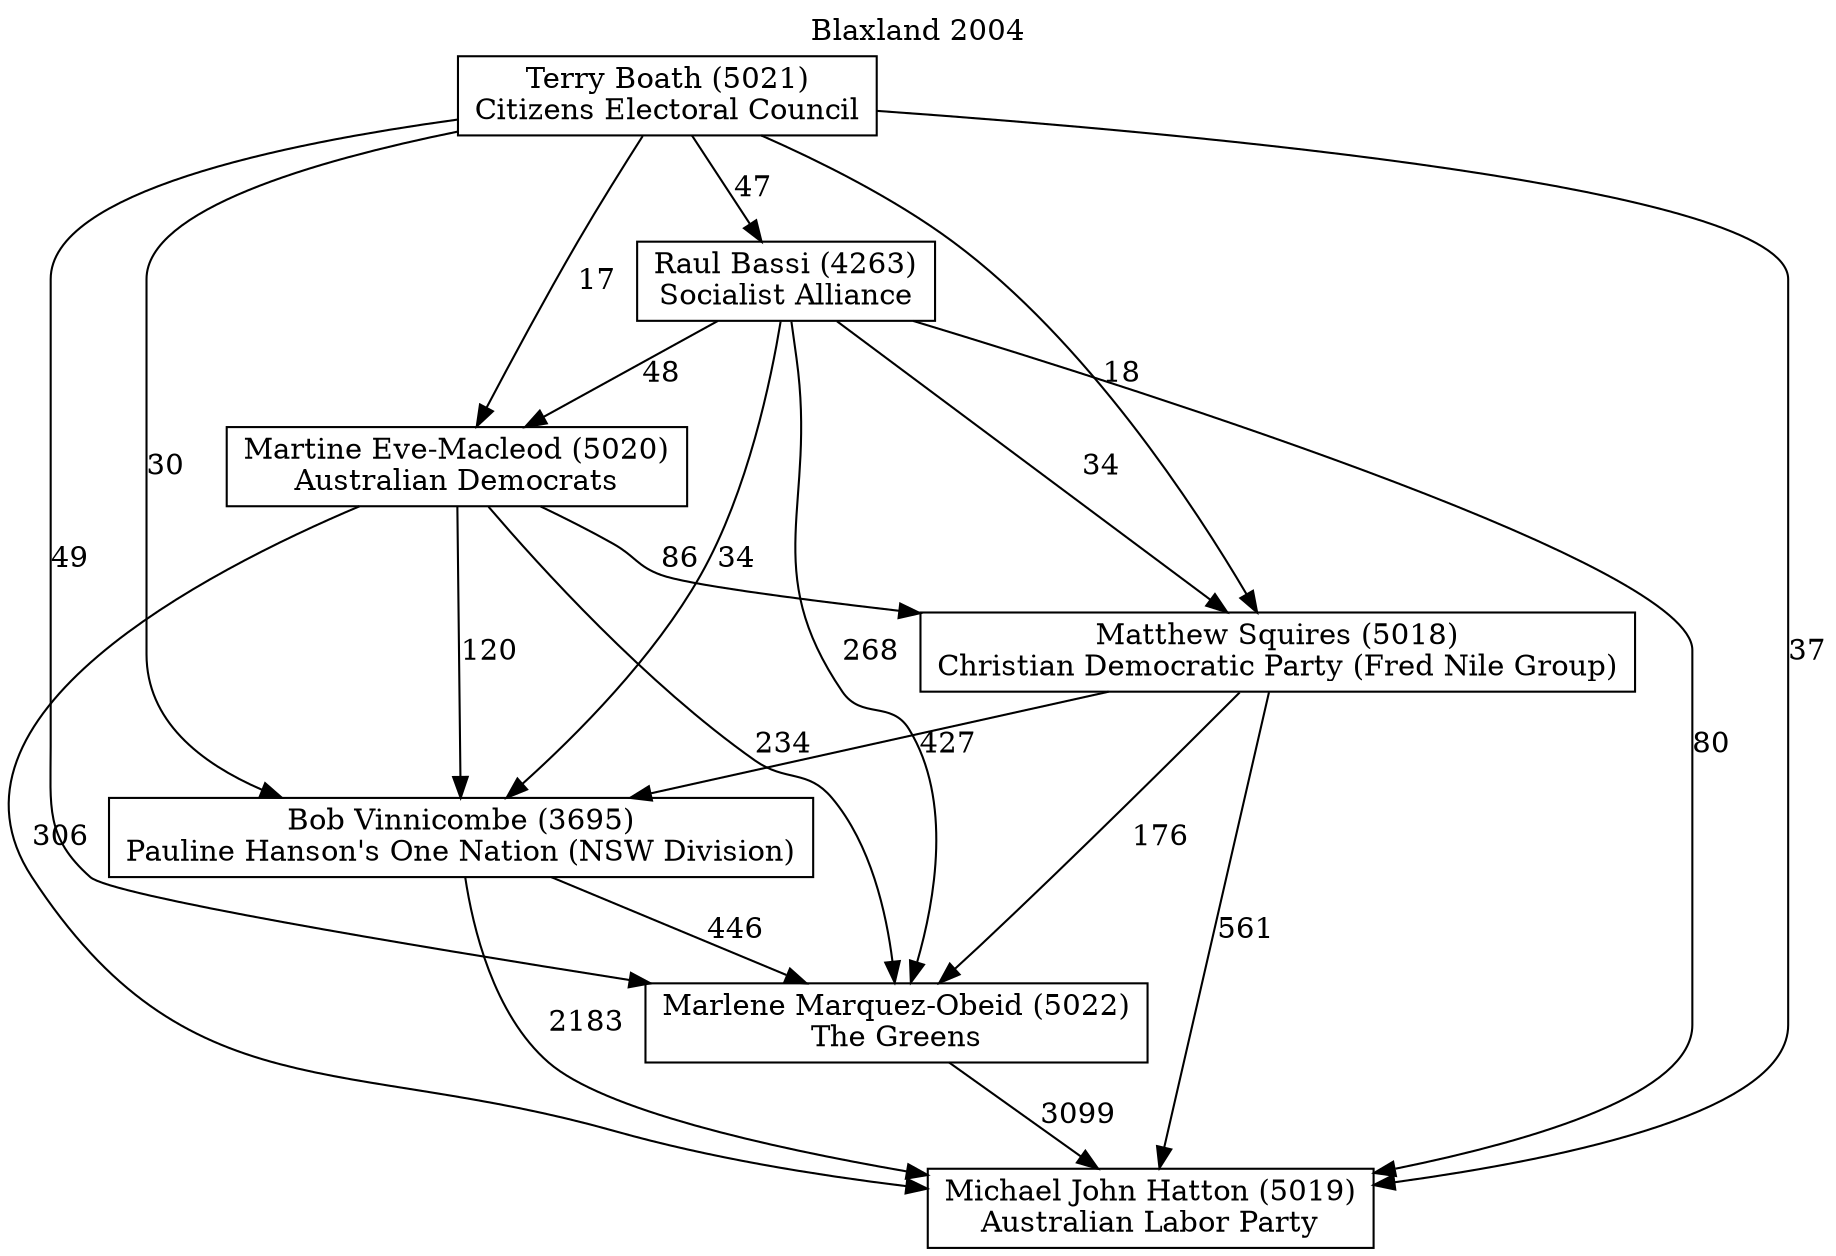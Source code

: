 // House preference flow
digraph "Michael John Hatton (5019)_Blaxland_2004" {
	graph [label="Blaxland 2004" labelloc=t mclimit=10]
	node [shape=box]
	"Bob Vinnicombe (3695)" [label="Bob Vinnicombe (3695)
Pauline Hanson's One Nation (NSW Division)"]
	"Marlene Marquez-Obeid (5022)" [label="Marlene Marquez-Obeid (5022)
The Greens"]
	"Martine Eve-Macleod (5020)" [label="Martine Eve-Macleod (5020)
Australian Democrats"]
	"Matthew Squires (5018)" [label="Matthew Squires (5018)
Christian Democratic Party (Fred Nile Group)"]
	"Michael John Hatton (5019)" [label="Michael John Hatton (5019)
Australian Labor Party"]
	"Raul Bassi (4263)" [label="Raul Bassi (4263)
Socialist Alliance"]
	"Terry Boath (5021)" [label="Terry Boath (5021)
Citizens Electoral Council"]
	"Bob Vinnicombe (3695)" -> "Marlene Marquez-Obeid (5022)" [label=446]
	"Bob Vinnicombe (3695)" -> "Michael John Hatton (5019)" [label=2183]
	"Marlene Marquez-Obeid (5022)" -> "Michael John Hatton (5019)" [label=3099]
	"Martine Eve-Macleod (5020)" -> "Bob Vinnicombe (3695)" [label=120]
	"Martine Eve-Macleod (5020)" -> "Marlene Marquez-Obeid (5022)" [label=234]
	"Martine Eve-Macleod (5020)" -> "Matthew Squires (5018)" [label=86]
	"Martine Eve-Macleod (5020)" -> "Michael John Hatton (5019)" [label=306]
	"Matthew Squires (5018)" -> "Bob Vinnicombe (3695)" [label=427]
	"Matthew Squires (5018)" -> "Marlene Marquez-Obeid (5022)" [label=176]
	"Matthew Squires (5018)" -> "Michael John Hatton (5019)" [label=561]
	"Raul Bassi (4263)" -> "Bob Vinnicombe (3695)" [label=34]
	"Raul Bassi (4263)" -> "Marlene Marquez-Obeid (5022)" [label=268]
	"Raul Bassi (4263)" -> "Martine Eve-Macleod (5020)" [label=48]
	"Raul Bassi (4263)" -> "Matthew Squires (5018)" [label=34]
	"Raul Bassi (4263)" -> "Michael John Hatton (5019)" [label=80]
	"Terry Boath (5021)" -> "Bob Vinnicombe (3695)" [label=30]
	"Terry Boath (5021)" -> "Marlene Marquez-Obeid (5022)" [label=49]
	"Terry Boath (5021)" -> "Martine Eve-Macleod (5020)" [label=17]
	"Terry Boath (5021)" -> "Matthew Squires (5018)" [label=18]
	"Terry Boath (5021)" -> "Michael John Hatton (5019)" [label=37]
	"Terry Boath (5021)" -> "Raul Bassi (4263)" [label=47]
}
